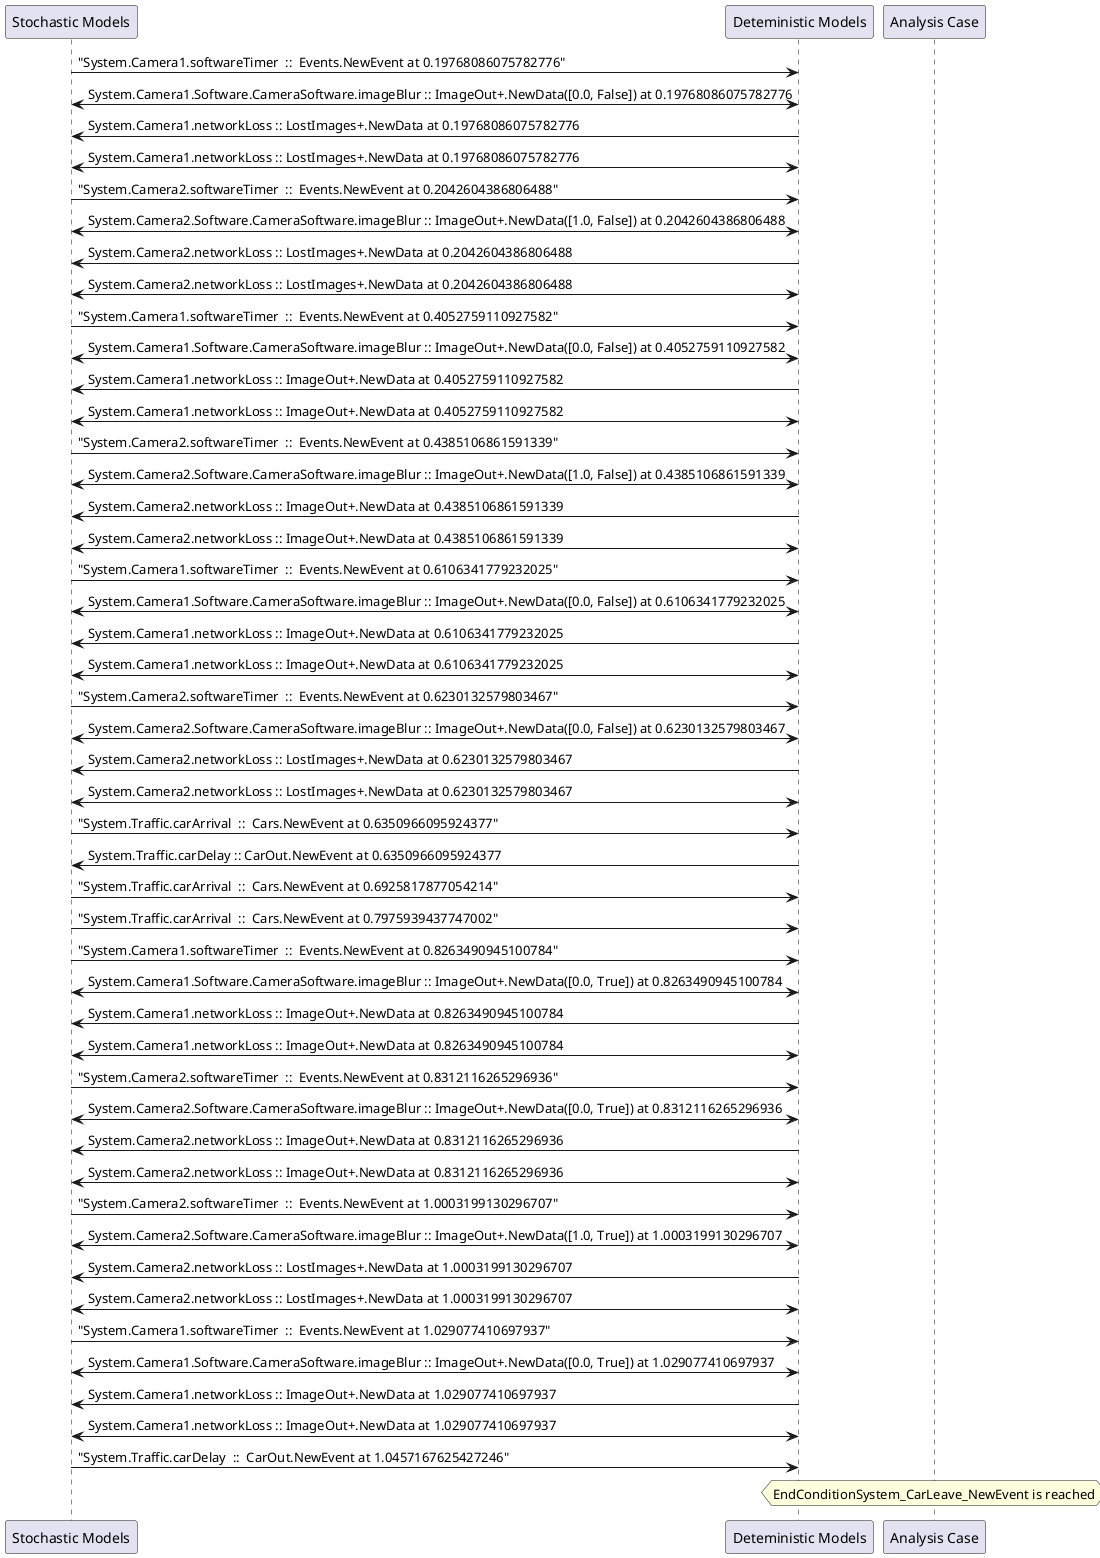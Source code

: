
	@startuml
	participant "Stochastic Models" as stochmodel
	participant "Deteministic Models" as detmodel
	participant "Analysis Case" as analysis
	{9909_stop} stochmodel -> detmodel : "System.Camera1.softwareTimer  ::  Events.NewEvent at 0.19768086075782776"
detmodel <-> stochmodel : System.Camera1.Software.CameraSoftware.imageBlur :: ImageOut+.NewData([0.0, False]) at 0.19768086075782776
detmodel -> stochmodel : System.Camera1.networkLoss :: LostImages+.NewData at 0.19768086075782776
detmodel <-> stochmodel : System.Camera1.networkLoss :: LostImages+.NewData at 0.19768086075782776
{9925_stop} stochmodel -> detmodel : "System.Camera2.softwareTimer  ::  Events.NewEvent at 0.2042604386806488"
detmodel <-> stochmodel : System.Camera2.Software.CameraSoftware.imageBlur :: ImageOut+.NewData([1.0, False]) at 0.2042604386806488
detmodel -> stochmodel : System.Camera2.networkLoss :: LostImages+.NewData at 0.2042604386806488
detmodel <-> stochmodel : System.Camera2.networkLoss :: LostImages+.NewData at 0.2042604386806488
{9910_stop} stochmodel -> detmodel : "System.Camera1.softwareTimer  ::  Events.NewEvent at 0.4052759110927582"
detmodel <-> stochmodel : System.Camera1.Software.CameraSoftware.imageBlur :: ImageOut+.NewData([0.0, False]) at 0.4052759110927582
detmodel -> stochmodel : System.Camera1.networkLoss :: ImageOut+.NewData at 0.4052759110927582
detmodel <-> stochmodel : System.Camera1.networkLoss :: ImageOut+.NewData at 0.4052759110927582
{9926_stop} stochmodel -> detmodel : "System.Camera2.softwareTimer  ::  Events.NewEvent at 0.4385106861591339"
detmodel <-> stochmodel : System.Camera2.Software.CameraSoftware.imageBlur :: ImageOut+.NewData([1.0, False]) at 0.4385106861591339
detmodel -> stochmodel : System.Camera2.networkLoss :: ImageOut+.NewData at 0.4385106861591339
detmodel <-> stochmodel : System.Camera2.networkLoss :: ImageOut+.NewData at 0.4385106861591339
{9911_stop} stochmodel -> detmodel : "System.Camera1.softwareTimer  ::  Events.NewEvent at 0.6106341779232025"
detmodel <-> stochmodel : System.Camera1.Software.CameraSoftware.imageBlur :: ImageOut+.NewData([0.0, False]) at 0.6106341779232025
detmodel -> stochmodel : System.Camera1.networkLoss :: ImageOut+.NewData at 0.6106341779232025
detmodel <-> stochmodel : System.Camera1.networkLoss :: ImageOut+.NewData at 0.6106341779232025
{9927_stop} stochmodel -> detmodel : "System.Camera2.softwareTimer  ::  Events.NewEvent at 0.6230132579803467"
detmodel <-> stochmodel : System.Camera2.Software.CameraSoftware.imageBlur :: ImageOut+.NewData([0.0, False]) at 0.6230132579803467
detmodel -> stochmodel : System.Camera2.networkLoss :: LostImages+.NewData at 0.6230132579803467
detmodel <-> stochmodel : System.Camera2.networkLoss :: LostImages+.NewData at 0.6230132579803467
{9941_stop} stochmodel -> detmodel : "System.Traffic.carArrival  ::  Cars.NewEvent at 0.6350966095924377"
{9953_start} detmodel -> stochmodel : System.Traffic.carDelay :: CarOut.NewEvent at 0.6350966095924377
{9942_stop} stochmodel -> detmodel : "System.Traffic.carArrival  ::  Cars.NewEvent at 0.6925817877054214"
{9943_stop} stochmodel -> detmodel : "System.Traffic.carArrival  ::  Cars.NewEvent at 0.7975939437747002"
{9912_stop} stochmodel -> detmodel : "System.Camera1.softwareTimer  ::  Events.NewEvent at 0.8263490945100784"
detmodel <-> stochmodel : System.Camera1.Software.CameraSoftware.imageBlur :: ImageOut+.NewData([0.0, True]) at 0.8263490945100784
detmodel -> stochmodel : System.Camera1.networkLoss :: ImageOut+.NewData at 0.8263490945100784
detmodel <-> stochmodel : System.Camera1.networkLoss :: ImageOut+.NewData at 0.8263490945100784
{9928_stop} stochmodel -> detmodel : "System.Camera2.softwareTimer  ::  Events.NewEvent at 0.8312116265296936"
detmodel <-> stochmodel : System.Camera2.Software.CameraSoftware.imageBlur :: ImageOut+.NewData([0.0, True]) at 0.8312116265296936
detmodel -> stochmodel : System.Camera2.networkLoss :: ImageOut+.NewData at 0.8312116265296936
detmodel <-> stochmodel : System.Camera2.networkLoss :: ImageOut+.NewData at 0.8312116265296936
{9929_stop} stochmodel -> detmodel : "System.Camera2.softwareTimer  ::  Events.NewEvent at 1.0003199130296707"
detmodel <-> stochmodel : System.Camera2.Software.CameraSoftware.imageBlur :: ImageOut+.NewData([1.0, True]) at 1.0003199130296707
detmodel -> stochmodel : System.Camera2.networkLoss :: LostImages+.NewData at 1.0003199130296707
detmodel <-> stochmodel : System.Camera2.networkLoss :: LostImages+.NewData at 1.0003199130296707
{9913_stop} stochmodel -> detmodel : "System.Camera1.softwareTimer  ::  Events.NewEvent at 1.029077410697937"
detmodel <-> stochmodel : System.Camera1.Software.CameraSoftware.imageBlur :: ImageOut+.NewData([0.0, True]) at 1.029077410697937
detmodel -> stochmodel : System.Camera1.networkLoss :: ImageOut+.NewData at 1.029077410697937
detmodel <-> stochmodel : System.Camera1.networkLoss :: ImageOut+.NewData at 1.029077410697937
{9953_stop} stochmodel -> detmodel : "System.Traffic.carDelay  ::  CarOut.NewEvent at 1.0457167625427246"
{9953_start} <-> {9953_stop} : delay
hnote over analysis 
EndConditionSystem_CarLeave_NewEvent is reached
endnote
@enduml